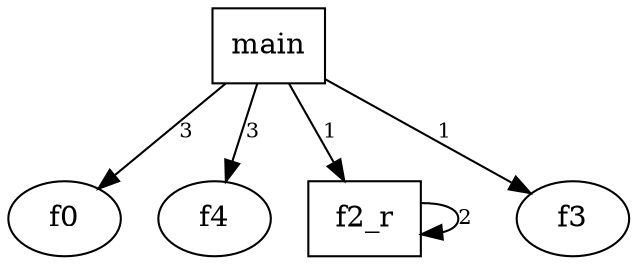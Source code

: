 digraph test {

  node0 [ label="main",shape="rectangle"]
  node1 [ label="f0", shape="ellipse"]
  node2 [ label="f4", shape="ellipse"]
  node3 [ label="f2_r",shape="rectangle"]
  node4 [ label="f3", shape="ellipse"]
  node0 -> node1 [label="3 " fontsize="10"]
  node0 -> node2 [label="3 " fontsize="10"]
  node0 -> node3 [label="1 " fontsize="10"]
  node0 -> node4 [label="1 " fontsize="10"]
  node3 -> node3 [label="2 " fontsize="10"]

}
